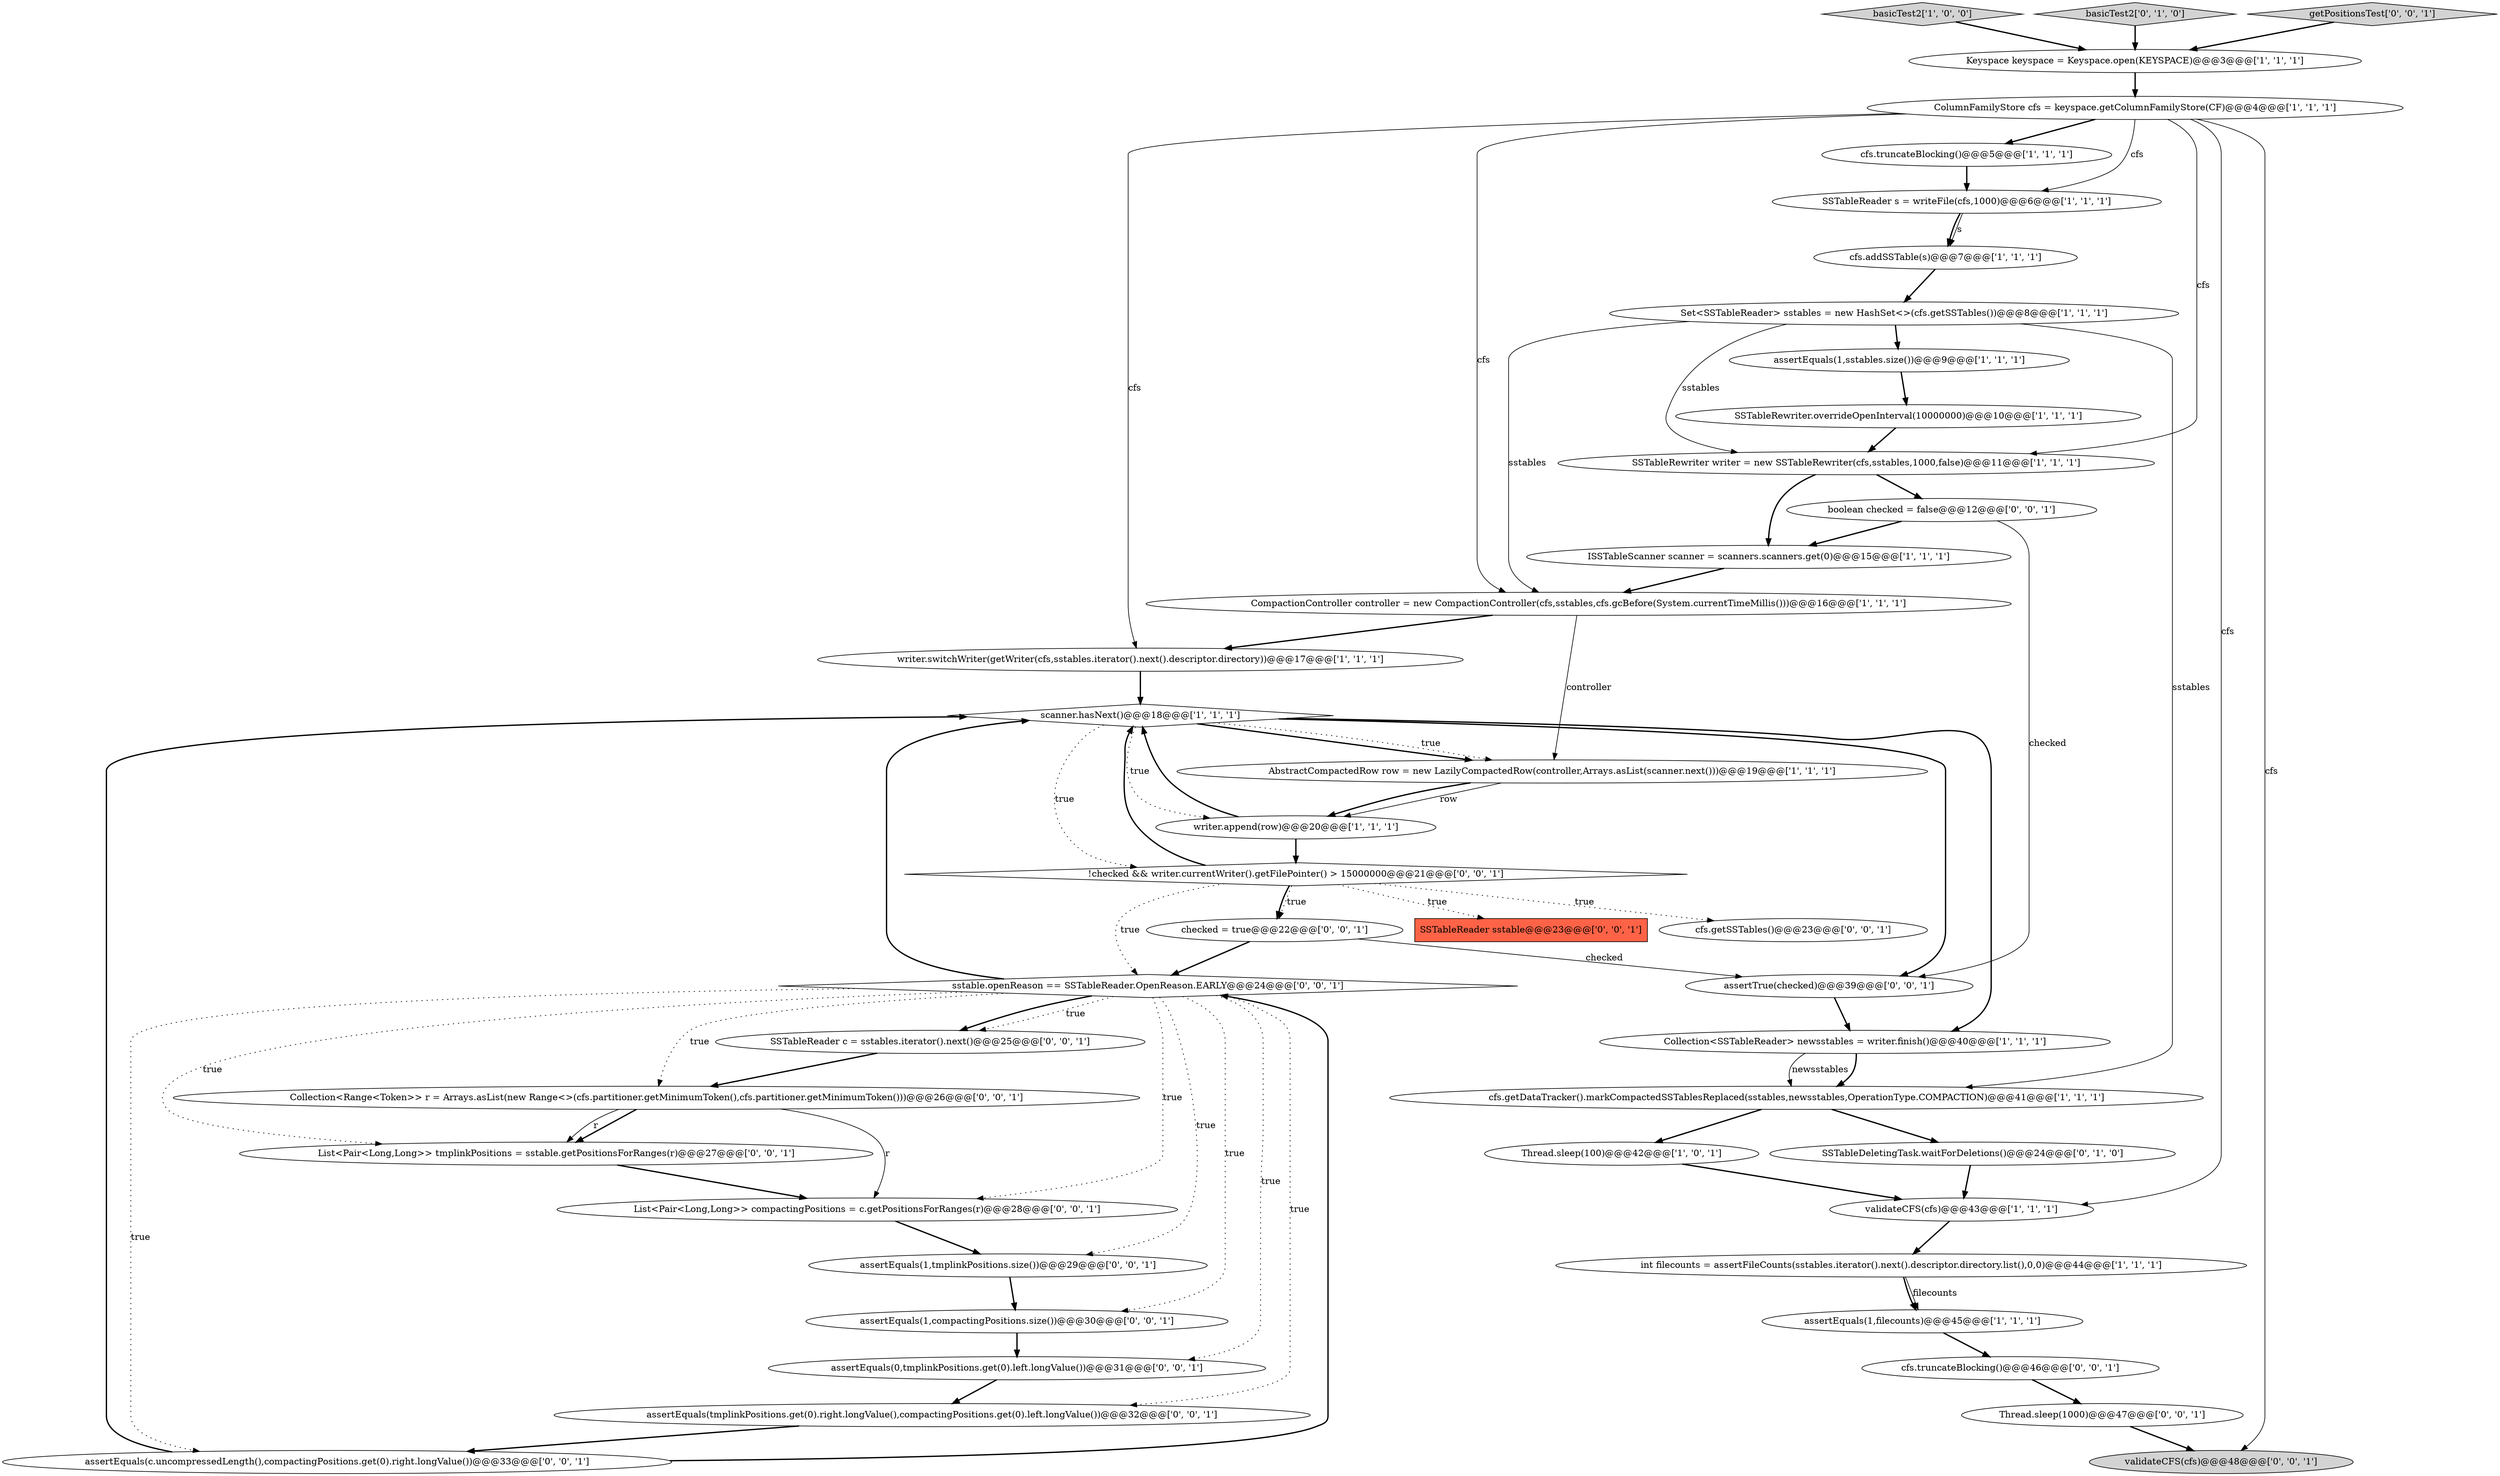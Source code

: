 digraph {
12 [style = filled, label = "SSTableRewriter writer = new SSTableRewriter(cfs,sstables,1000,false)@@@11@@@['1', '1', '1']", fillcolor = white, shape = ellipse image = "AAA0AAABBB1BBB"];
3 [style = filled, label = "writer.append(row)@@@20@@@['1', '1', '1']", fillcolor = white, shape = ellipse image = "AAA0AAABBB1BBB"];
43 [style = filled, label = "assertEquals(c.uncompressedLength(),compactingPositions.get(0).right.longValue())@@@33@@@['0', '0', '1']", fillcolor = white, shape = ellipse image = "AAA0AAABBB3BBB"];
24 [style = filled, label = "cfs.getSSTables()@@@23@@@['0', '0', '1']", fillcolor = white, shape = ellipse image = "AAA0AAABBB3BBB"];
41 [style = filled, label = "assertTrue(checked)@@@39@@@['0', '0', '1']", fillcolor = white, shape = ellipse image = "AAA0AAABBB3BBB"];
1 [style = filled, label = "ColumnFamilyStore cfs = keyspace.getColumnFamilyStore(CF)@@@4@@@['1', '1', '1']", fillcolor = white, shape = ellipse image = "AAA0AAABBB1BBB"];
27 [style = filled, label = "SSTableReader c = sstables.iterator().next()@@@25@@@['0', '0', '1']", fillcolor = white, shape = ellipse image = "AAA0AAABBB3BBB"];
8 [style = filled, label = "cfs.getDataTracker().markCompactedSSTablesReplaced(sstables,newsstables,OperationType.COMPACTION)@@@41@@@['1', '1', '1']", fillcolor = white, shape = ellipse image = "AAA0AAABBB1BBB"];
14 [style = filled, label = "int filecounts = assertFileCounts(sstables.iterator().next().descriptor.directory.list(),0,0)@@@44@@@['1', '1', '1']", fillcolor = white, shape = ellipse image = "AAA0AAABBB1BBB"];
7 [style = filled, label = "Set<SSTableReader> sstables = new HashSet<>(cfs.getSSTables())@@@8@@@['1', '1', '1']", fillcolor = white, shape = ellipse image = "AAA0AAABBB1BBB"];
22 [style = filled, label = "SSTableDeletingTask.waitForDeletions()@@@24@@@['0', '1', '0']", fillcolor = white, shape = ellipse image = "AAA0AAABBB2BBB"];
16 [style = filled, label = "SSTableRewriter.overrideOpenInterval(10000000)@@@10@@@['1', '1', '1']", fillcolor = white, shape = ellipse image = "AAA0AAABBB1BBB"];
15 [style = filled, label = "basicTest2['1', '0', '0']", fillcolor = lightgray, shape = diamond image = "AAA0AAABBB1BBB"];
2 [style = filled, label = "validateCFS(cfs)@@@43@@@['1', '1', '1']", fillcolor = white, shape = ellipse image = "AAA0AAABBB1BBB"];
18 [style = filled, label = "cfs.truncateBlocking()@@@5@@@['1', '1', '1']", fillcolor = white, shape = ellipse image = "AAA0AAABBB1BBB"];
23 [style = filled, label = "basicTest2['0', '1', '0']", fillcolor = lightgray, shape = diamond image = "AAA0AAABBB2BBB"];
5 [style = filled, label = "writer.switchWriter(getWriter(cfs,sstables.iterator().next().descriptor.directory))@@@17@@@['1', '1', '1']", fillcolor = white, shape = ellipse image = "AAA0AAABBB1BBB"];
4 [style = filled, label = "scanner.hasNext()@@@18@@@['1', '1', '1']", fillcolor = white, shape = diamond image = "AAA0AAABBB1BBB"];
17 [style = filled, label = "cfs.addSSTable(s)@@@7@@@['1', '1', '1']", fillcolor = white, shape = ellipse image = "AAA0AAABBB1BBB"];
42 [style = filled, label = "assertEquals(1,compactingPositions.size())@@@30@@@['0', '0', '1']", fillcolor = white, shape = ellipse image = "AAA0AAABBB3BBB"];
32 [style = filled, label = "List<Pair<Long,Long>> compactingPositions = c.getPositionsForRanges(r)@@@28@@@['0', '0', '1']", fillcolor = white, shape = ellipse image = "AAA0AAABBB3BBB"];
28 [style = filled, label = "getPositionsTest['0', '0', '1']", fillcolor = lightgray, shape = diamond image = "AAA0AAABBB3BBB"];
0 [style = filled, label = "assertEquals(1,filecounts)@@@45@@@['1', '1', '1']", fillcolor = white, shape = ellipse image = "AAA0AAABBB1BBB"];
13 [style = filled, label = "AbstractCompactedRow row = new LazilyCompactedRow(controller,Arrays.asList(scanner.next()))@@@19@@@['1', '1', '1']", fillcolor = white, shape = ellipse image = "AAA0AAABBB1BBB"];
39 [style = filled, label = "List<Pair<Long,Long>> tmplinkPositions = sstable.getPositionsForRanges(r)@@@27@@@['0', '0', '1']", fillcolor = white, shape = ellipse image = "AAA0AAABBB3BBB"];
29 [style = filled, label = "Thread.sleep(1000)@@@47@@@['0', '0', '1']", fillcolor = white, shape = ellipse image = "AAA0AAABBB3BBB"];
38 [style = filled, label = "assertEquals(1,tmplinkPositions.size())@@@29@@@['0', '0', '1']", fillcolor = white, shape = ellipse image = "AAA0AAABBB3BBB"];
36 [style = filled, label = "assertEquals(0,tmplinkPositions.get(0).left.longValue())@@@31@@@['0', '0', '1']", fillcolor = white, shape = ellipse image = "AAA0AAABBB3BBB"];
10 [style = filled, label = "Keyspace keyspace = Keyspace.open(KEYSPACE)@@@3@@@['1', '1', '1']", fillcolor = white, shape = ellipse image = "AAA0AAABBB1BBB"];
6 [style = filled, label = "Collection<SSTableReader> newsstables = writer.finish()@@@40@@@['1', '1', '1']", fillcolor = white, shape = ellipse image = "AAA0AAABBB1BBB"];
34 [style = filled, label = "sstable.openReason == SSTableReader.OpenReason.EARLY@@@24@@@['0', '0', '1']", fillcolor = white, shape = diamond image = "AAA0AAABBB3BBB"];
40 [style = filled, label = "boolean checked = false@@@12@@@['0', '0', '1']", fillcolor = white, shape = ellipse image = "AAA0AAABBB3BBB"];
21 [style = filled, label = "ISSTableScanner scanner = scanners.scanners.get(0)@@@15@@@['1', '1', '1']", fillcolor = white, shape = ellipse image = "AAA0AAABBB1BBB"];
31 [style = filled, label = "!checked && writer.currentWriter().getFilePointer() > 15000000@@@21@@@['0', '0', '1']", fillcolor = white, shape = diamond image = "AAA0AAABBB3BBB"];
33 [style = filled, label = "assertEquals(tmplinkPositions.get(0).right.longValue(),compactingPositions.get(0).left.longValue())@@@32@@@['0', '0', '1']", fillcolor = white, shape = ellipse image = "AAA0AAABBB3BBB"];
19 [style = filled, label = "CompactionController controller = new CompactionController(cfs,sstables,cfs.gcBefore(System.currentTimeMillis()))@@@16@@@['1', '1', '1']", fillcolor = white, shape = ellipse image = "AAA0AAABBB1BBB"];
25 [style = filled, label = "checked = true@@@22@@@['0', '0', '1']", fillcolor = white, shape = ellipse image = "AAA0AAABBB3BBB"];
35 [style = filled, label = "Collection<Range<Token>> r = Arrays.asList(new Range<>(cfs.partitioner.getMinimumToken(),cfs.partitioner.getMinimumToken()))@@@26@@@['0', '0', '1']", fillcolor = white, shape = ellipse image = "AAA0AAABBB3BBB"];
37 [style = filled, label = "SSTableReader sstable@@@23@@@['0', '0', '1']", fillcolor = tomato, shape = box image = "AAA0AAABBB3BBB"];
11 [style = filled, label = "assertEquals(1,sstables.size())@@@9@@@['1', '1', '1']", fillcolor = white, shape = ellipse image = "AAA0AAABBB1BBB"];
9 [style = filled, label = "SSTableReader s = writeFile(cfs,1000)@@@6@@@['1', '1', '1']", fillcolor = white, shape = ellipse image = "AAA0AAABBB1BBB"];
30 [style = filled, label = "cfs.truncateBlocking()@@@46@@@['0', '0', '1']", fillcolor = white, shape = ellipse image = "AAA0AAABBB3BBB"];
20 [style = filled, label = "Thread.sleep(100)@@@42@@@['1', '0', '1']", fillcolor = white, shape = ellipse image = "AAA0AAABBB1BBB"];
26 [style = filled, label = "validateCFS(cfs)@@@48@@@['0', '0', '1']", fillcolor = lightgray, shape = ellipse image = "AAA0AAABBB3BBB"];
22->2 [style = bold, label=""];
31->25 [style = dotted, label="true"];
34->38 [style = dotted, label="true"];
34->42 [style = dotted, label="true"];
4->6 [style = bold, label=""];
43->4 [style = bold, label=""];
32->38 [style = bold, label=""];
7->19 [style = solid, label="sstables"];
1->9 [style = solid, label="cfs"];
7->8 [style = solid, label="sstables"];
31->24 [style = dotted, label="true"];
4->3 [style = dotted, label="true"];
41->6 [style = bold, label=""];
19->5 [style = bold, label=""];
23->10 [style = bold, label=""];
25->34 [style = bold, label=""];
7->12 [style = solid, label="sstables"];
12->21 [style = bold, label=""];
34->35 [style = dotted, label="true"];
39->32 [style = bold, label=""];
1->18 [style = bold, label=""];
4->31 [style = dotted, label="true"];
14->0 [style = bold, label=""];
11->16 [style = bold, label=""];
34->39 [style = dotted, label="true"];
7->11 [style = bold, label=""];
34->36 [style = dotted, label="true"];
6->8 [style = bold, label=""];
35->39 [style = bold, label=""];
30->29 [style = bold, label=""];
40->21 [style = bold, label=""];
5->4 [style = bold, label=""];
1->5 [style = solid, label="cfs"];
14->0 [style = solid, label="filecounts"];
27->35 [style = bold, label=""];
9->17 [style = solid, label="s"];
1->26 [style = solid, label="cfs"];
35->32 [style = solid, label="r"];
31->4 [style = bold, label=""];
16->12 [style = bold, label=""];
10->1 [style = bold, label=""];
43->34 [style = bold, label=""];
13->3 [style = solid, label="row"];
34->4 [style = bold, label=""];
18->9 [style = bold, label=""];
21->19 [style = bold, label=""];
4->41 [style = bold, label=""];
31->34 [style = dotted, label="true"];
31->37 [style = dotted, label="true"];
34->32 [style = dotted, label="true"];
3->31 [style = bold, label=""];
9->17 [style = bold, label=""];
8->22 [style = bold, label=""];
19->13 [style = solid, label="controller"];
38->42 [style = bold, label=""];
35->39 [style = solid, label="r"];
40->41 [style = solid, label="checked"];
42->36 [style = bold, label=""];
36->33 [style = bold, label=""];
34->43 [style = dotted, label="true"];
13->3 [style = bold, label=""];
6->8 [style = solid, label="newsstables"];
4->13 [style = bold, label=""];
0->30 [style = bold, label=""];
2->14 [style = bold, label=""];
28->10 [style = bold, label=""];
1->19 [style = solid, label="cfs"];
20->2 [style = bold, label=""];
34->33 [style = dotted, label="true"];
17->7 [style = bold, label=""];
1->2 [style = solid, label="cfs"];
4->13 [style = dotted, label="true"];
25->41 [style = solid, label="checked"];
15->10 [style = bold, label=""];
8->20 [style = bold, label=""];
3->4 [style = bold, label=""];
31->25 [style = bold, label=""];
1->12 [style = solid, label="cfs"];
33->43 [style = bold, label=""];
12->40 [style = bold, label=""];
34->27 [style = dotted, label="true"];
29->26 [style = bold, label=""];
34->27 [style = bold, label=""];
}
